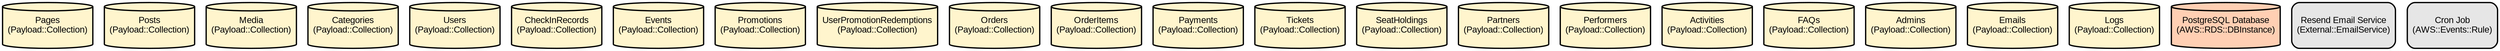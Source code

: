 digraph INFRA {
  node [ color = "black", fillcolor = "#E6E6E6", height =1, style = "filled,bold,rounded", fontname = "Arial" ];
  "Pages" [ label = "Pages
(Payload::Collection)", shape =cylinder, fillcolor = "#FFF5CD" ];
  "Posts" [ label = "Posts
(Payload::Collection)", shape =cylinder, fillcolor = "#FFF5CD" ];
  "Media" [ label = "Media
(Payload::Collection)", shape =cylinder, fillcolor = "#FFF5CD" ];
  "Categories" [ label = "Categories
(Payload::Collection)", shape =cylinder, fillcolor = "#FFF5CD" ];
  "Users" [ label = "Users
(Payload::Collection)", shape =cylinder, fillcolor = "#FFF5CD" ];
  "CheckInRecords" [ label = "CheckInRecords
(Payload::Collection)", shape =cylinder, fillcolor = "#FFF5CD" ];
  "Events" [ label = "Events
(Payload::Collection)", shape =cylinder, fillcolor = "#FFF5CD" ];
  "Promotions" [ label = "Promotions
(Payload::Collection)", shape =cylinder, fillcolor = "#FFF5CD" ];
  "UserPromotionRedemptions" [ label = "UserPromotionRedemptions
(Payload::Collection)", shape =cylinder, fillcolor = "#FFF5CD" ];
  "Orders" [ label = "Orders
(Payload::Collection)", shape =cylinder, fillcolor = "#FFF5CD" ];
  "OrderItems" [ label = "OrderItems
(Payload::Collection)", shape =cylinder, fillcolor = "#FFF5CD" ];
  "Payments" [ label = "Payments
(Payload::Collection)", shape =cylinder, fillcolor = "#FFF5CD" ];
  "Tickets" [ label = "Tickets
(Payload::Collection)", shape =cylinder, fillcolor = "#FFF5CD" ];
  "SeatHoldings" [ label = "SeatHoldings
(Payload::Collection)", shape =cylinder, fillcolor = "#FFF5CD" ];
  "Partners" [ label = "Partners
(Payload::Collection)", shape =cylinder, fillcolor = "#FFF5CD" ];
  "Performers" [ label = "Performers
(Payload::Collection)", shape =cylinder, fillcolor = "#FFF5CD" ];
  "Activities" [ label = "Activities
(Payload::Collection)", shape =cylinder, fillcolor = "#FFF5CD" ];
  "FAQs" [ label = "FAQs
(Payload::Collection)", shape =cylinder, fillcolor = "#FFF5CD" ];
  "Admins" [ label = "Admins
(Payload::Collection)", shape =cylinder, fillcolor = "#FFF5CD" ];
  "Emails" [ label = "Emails
(Payload::Collection)", shape =cylinder, fillcolor = "#FFF5CD" ];
  "Logs" [ label = "Logs
(Payload::Collection)", shape =cylinder, fillcolor = "#FFF5CD" ];
  "PostgreSQL Database" [ label = "PostgreSQL Database
(AWS::RDS::DBInstance)", shape =cylinder, fillcolor = "#FFCFB3" ];
  "Resend Email Service" [ label = "Resend Email Service
(External::EmailService)", shape =rectangle ];
  "Cron Job" [ label = "Cron Job
(AWS::Events::Rule)", shape =rectangle ];
}

